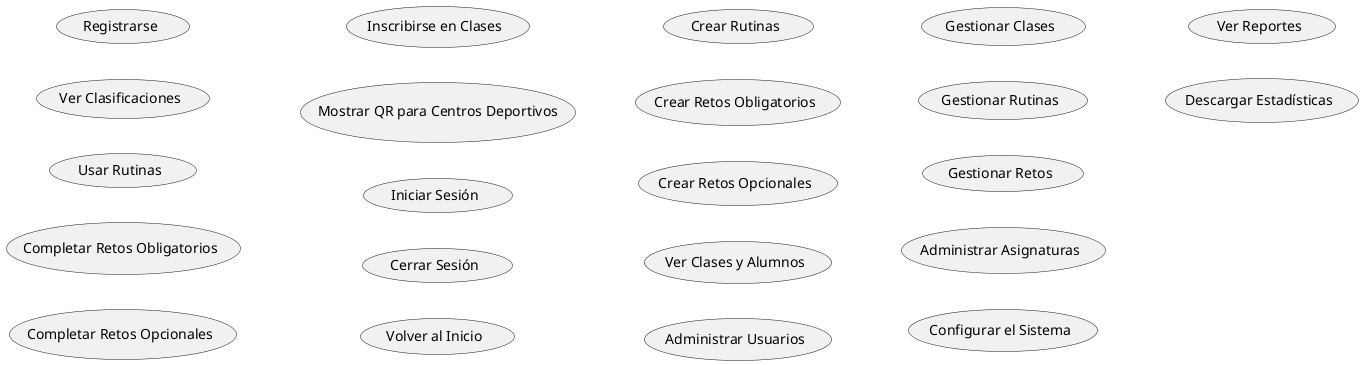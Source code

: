 @startuml
left to right direction

usecase "Registrarse" as Registrarse

usecase "Ver Clasificaciones" as VerClasificaciones
usecase "Usar Rutinas" as UsarRutinas
usecase "Completar Retos Obligatorios" as CompletarRetosObligatorios
usecase "Completar Retos Opcionales" as CompletarRetosOpcionales
usecase "Inscribirse en Clases" as InscribirseClases
usecase "Mostrar QR para Centros Deportivos" as UsarQR
usecase "Iniciar Sesión" as IniciarSesion
usecase "Cerrar Sesión" as CerrarSesion
usecase "Volver al Inicio" as VolverInicio

usecase "Crear Rutinas" as CrearRutinas
usecase "Crear Retos Obligatorios" as CrearRetosObligatorios
usecase "Crear Retos Opcionales" as CrearRetosOpcionales
usecase "Ver Clases y Alumnos" as VerClasesAlumnos

usecase "Administrar Usuarios" as AdministrarUsuarios
usecase "Gestionar Clases" as GestionarClases
usecase "Gestionar Rutinas" as GestionarRutinas
usecase "Gestionar Retos" as GestionarRetos
usecase "Administrar Asignaturas" as AdministrarAsignaturas
usecase "Configurar el Sistema" as ConfigurarSistema
usecase "Ver Reportes" as VerReportes
usecase "Descargar Estadísticas" as DescargarEstadisticas

@enduml
